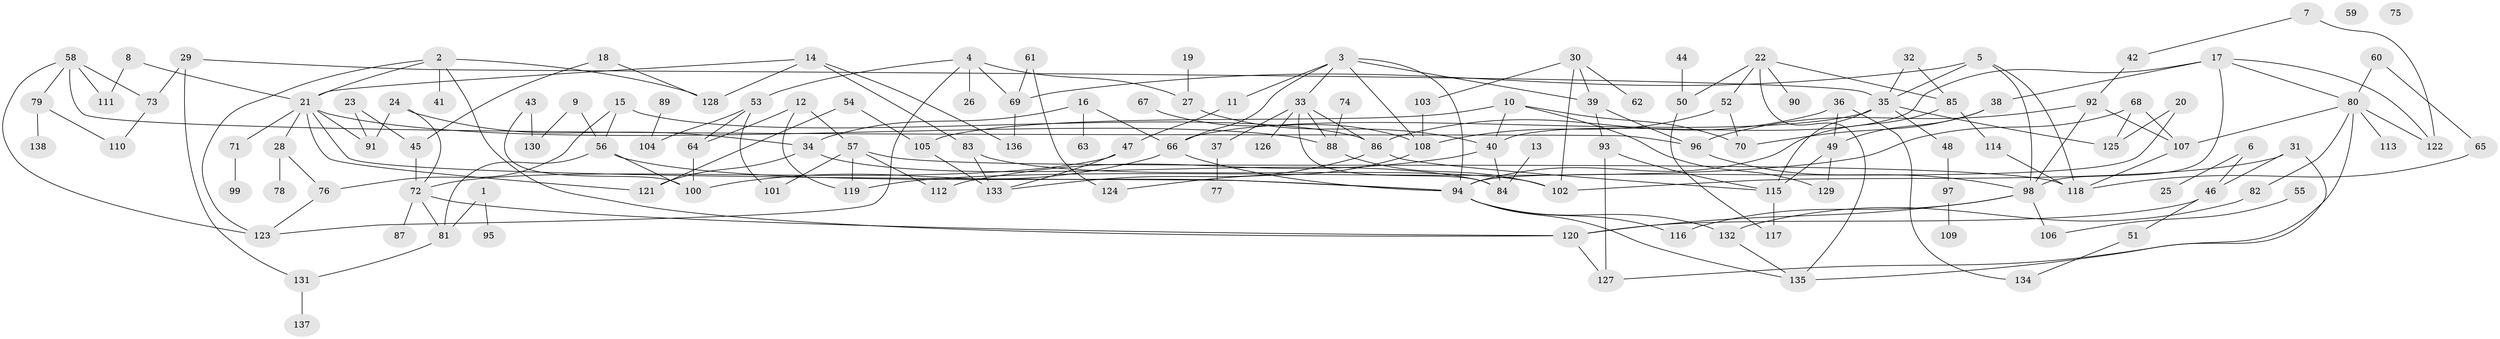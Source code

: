 // Generated by graph-tools (version 1.1) at 2025/00/03/09/25 03:00:42]
// undirected, 138 vertices, 204 edges
graph export_dot {
graph [start="1"]
  node [color=gray90,style=filled];
  1;
  2;
  3;
  4;
  5;
  6;
  7;
  8;
  9;
  10;
  11;
  12;
  13;
  14;
  15;
  16;
  17;
  18;
  19;
  20;
  21;
  22;
  23;
  24;
  25;
  26;
  27;
  28;
  29;
  30;
  31;
  32;
  33;
  34;
  35;
  36;
  37;
  38;
  39;
  40;
  41;
  42;
  43;
  44;
  45;
  46;
  47;
  48;
  49;
  50;
  51;
  52;
  53;
  54;
  55;
  56;
  57;
  58;
  59;
  60;
  61;
  62;
  63;
  64;
  65;
  66;
  67;
  68;
  69;
  70;
  71;
  72;
  73;
  74;
  75;
  76;
  77;
  78;
  79;
  80;
  81;
  82;
  83;
  84;
  85;
  86;
  87;
  88;
  89;
  90;
  91;
  92;
  93;
  94;
  95;
  96;
  97;
  98;
  99;
  100;
  101;
  102;
  103;
  104;
  105;
  106;
  107;
  108;
  109;
  110;
  111;
  112;
  113;
  114;
  115;
  116;
  117;
  118;
  119;
  120;
  121;
  122;
  123;
  124;
  125;
  126;
  127;
  128;
  129;
  130;
  131;
  132;
  133;
  134;
  135;
  136;
  137;
  138;
  1 -- 81;
  1 -- 95;
  2 -- 21;
  2 -- 41;
  2 -- 120;
  2 -- 123;
  2 -- 128;
  3 -- 11;
  3 -- 33;
  3 -- 39;
  3 -- 66;
  3 -- 94;
  3 -- 108;
  4 -- 26;
  4 -- 27;
  4 -- 53;
  4 -- 69;
  4 -- 123;
  5 -- 35;
  5 -- 69;
  5 -- 98;
  5 -- 118;
  6 -- 25;
  6 -- 46;
  7 -- 42;
  7 -- 122;
  8 -- 21;
  8 -- 111;
  9 -- 56;
  9 -- 130;
  10 -- 40;
  10 -- 70;
  10 -- 105;
  10 -- 129;
  11 -- 47;
  12 -- 57;
  12 -- 64;
  12 -- 119;
  13 -- 84;
  14 -- 21;
  14 -- 83;
  14 -- 128;
  14 -- 136;
  15 -- 56;
  15 -- 76;
  15 -- 86;
  16 -- 34;
  16 -- 63;
  16 -- 66;
  17 -- 38;
  17 -- 40;
  17 -- 80;
  17 -- 98;
  17 -- 122;
  18 -- 45;
  18 -- 128;
  19 -- 27;
  20 -- 94;
  20 -- 125;
  21 -- 28;
  21 -- 71;
  21 -- 88;
  21 -- 91;
  21 -- 94;
  21 -- 121;
  22 -- 50;
  22 -- 52;
  22 -- 85;
  22 -- 90;
  22 -- 135;
  23 -- 45;
  23 -- 91;
  24 -- 34;
  24 -- 72;
  24 -- 91;
  27 -- 40;
  28 -- 76;
  28 -- 78;
  29 -- 35;
  29 -- 73;
  29 -- 131;
  30 -- 39;
  30 -- 62;
  30 -- 102;
  30 -- 103;
  31 -- 46;
  31 -- 102;
  31 -- 135;
  32 -- 35;
  32 -- 85;
  33 -- 37;
  33 -- 84;
  33 -- 86;
  33 -- 88;
  33 -- 126;
  34 -- 84;
  34 -- 121;
  35 -- 48;
  35 -- 66;
  35 -- 115;
  35 -- 125;
  36 -- 49;
  36 -- 86;
  36 -- 134;
  37 -- 77;
  38 -- 49;
  38 -- 70;
  39 -- 93;
  39 -- 96;
  40 -- 84;
  40 -- 112;
  42 -- 92;
  43 -- 100;
  43 -- 130;
  44 -- 50;
  45 -- 72;
  46 -- 51;
  46 -- 120;
  47 -- 72;
  47 -- 133;
  48 -- 97;
  49 -- 115;
  49 -- 129;
  50 -- 117;
  51 -- 134;
  52 -- 70;
  52 -- 108;
  53 -- 64;
  53 -- 101;
  53 -- 104;
  54 -- 105;
  54 -- 121;
  55 -- 106;
  56 -- 81;
  56 -- 94;
  56 -- 100;
  57 -- 101;
  57 -- 112;
  57 -- 118;
  57 -- 119;
  58 -- 73;
  58 -- 79;
  58 -- 96;
  58 -- 111;
  58 -- 123;
  60 -- 65;
  60 -- 80;
  61 -- 69;
  61 -- 124;
  64 -- 100;
  65 -- 118;
  66 -- 94;
  66 -- 100;
  67 -- 108;
  68 -- 107;
  68 -- 119;
  68 -- 125;
  69 -- 136;
  71 -- 99;
  72 -- 81;
  72 -- 87;
  72 -- 120;
  73 -- 110;
  74 -- 88;
  76 -- 123;
  79 -- 110;
  79 -- 138;
  80 -- 82;
  80 -- 107;
  80 -- 113;
  80 -- 122;
  80 -- 127;
  81 -- 131;
  82 -- 132;
  83 -- 102;
  83 -- 133;
  85 -- 94;
  85 -- 114;
  86 -- 115;
  86 -- 133;
  88 -- 102;
  89 -- 104;
  92 -- 96;
  92 -- 98;
  92 -- 107;
  93 -- 115;
  93 -- 127;
  94 -- 116;
  94 -- 132;
  94 -- 135;
  96 -- 98;
  97 -- 109;
  98 -- 106;
  98 -- 116;
  98 -- 120;
  103 -- 108;
  105 -- 133;
  107 -- 118;
  108 -- 124;
  114 -- 118;
  115 -- 117;
  120 -- 127;
  131 -- 137;
  132 -- 135;
}
